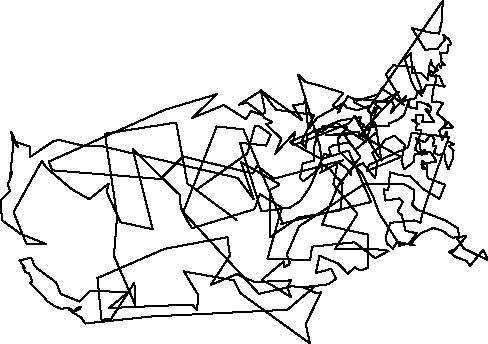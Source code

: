 unitsize(0.001cm);
draw((7810,6053)--(7798,5709));
draw((7798,5709)--(7744,5476));
draw((7744,5476)--(7547,5503));
draw((7547,5503)--(7324,5560));
draw((7324,5560)--(7264,5575));
draw((7264,5575)--(7503,5191));
draw((7503,5191)--(7724,5210));
draw((7724,5210)--(7802,5317));
draw((7802,5317)--(7848,5358));
draw((7848,5358)--(7821,5457));
draw((7821,5457)--(7874,5405));
draw((7874,5405)--(7883,5408));
draw((7883,5408)--(7927,5365));
draw((7927,5365)--(7962,5287));
draw((7962,5287)--(7913,5280));
draw((7913,5280)--(7890,5130));
draw((7890,5130)--(7759,5143));
draw((7759,5143)--(7790,5038));
draw((7790,5038)--(7772,4989));
draw((7772,4989)--(7846,4923));
draw((7846,4923)--(7783,4912));
draw((7783,4912)--(7777,4869));
draw((7777,4869)--(7744,4933));
draw((7744,4933)--(7716,4909));
draw((7716,4909)--(7617,4724));
draw((7617,4724)--(7752,4721));
draw((7752,4721)--(7832,4542));
draw((7832,4542)--(7848,4546));
draw((7848,4546)--(7631,4573));
draw((7631,4573)--(7520,4572));
draw((7520,4572)--(7458,4428));
draw((7458,4428)--(7295,4887));
draw((7295,4887)--(6937,4917));
draw((6937,4917)--(6806,4755));
draw((6806,4755)--(7128,4215));
draw((7128,4215)--(6868,4418));
draw((6868,4418)--(6735,4509));
draw((6735,4509)--(6670,4401));
draw((6670,4401)--(6304,4294));
draw((6304,4294)--(6139,4369));
draw((6139,4369)--(5955,4081));
draw((5955,4081)--(6008,4117));
draw((6008,4117)--(5871,4202));
draw((5871,4202)--(6058,4426));
draw((6058,4426)--(5685,4546));
draw((5685,4546)--(5387,4623));
draw((5387,4623)--(5259,4751));
draw((5259,4751)--(5649,3472));
draw((5649,3472)--(5677,3049));
draw((5677,3049)--(5650,3023));
draw((5650,3023)--(6050,3242));
draw((6050,3242)--(4831,2917));
draw((4831,2917)--(4537,3143));
draw((4537,3143)--(4458,3007));
draw((4458,3007)--(3229,3312));
draw((3229,3312)--(2835,2912));
draw((2835,2912)--(920,3065));
draw((920,3065)--(863,3219));
draw((863,3219)--(2906,4131));
draw((2906,4131)--(3832,4410));
draw((3832,4410)--(3396,3990));
draw((3396,3990)--(3950,4215));
draw((3950,4215)--(4342,3966));
draw((4342,3966)--(4427,4109));
draw((4427,4109)--(4607,4049));
draw((4607,4049)--(4679,4084));
draw((4679,4084)--(4602,4478));
draw((4602,4478)--(4871,4132));
draw((4871,4132)--(5543,4042));
draw((5543,4042)--(5315,3557));
draw((5315,3557)--(6150,3888));
draw((6150,3888)--(6259,4030));
draw((6259,4030)--(6340,3870));
draw((6340,3870)--(6623,3389));
draw((6623,3389)--(6731,3234));
draw((6731,3234)--(6621,3891));
draw((6621,3891)--(6567,3922));
draw((6567,3922)--(6537,3982));
draw((6537,3982)--(6607,4173));
draw((6607,4173)--(6713,4154));
draw((6713,4154)--(6589,4256));
draw((6589,4256)--(6779,4273));
draw((6779,4273)--(6911,4296));
draw((6911,4296)--(6947,4209));
draw((6947,4209)--(6891,4075));
draw((6891,4075)--(7160,4370));
draw((7160,4370)--(7111,4288));
draw((7111,4288)--(7333,4335));
draw((7333,4335)--(7364,4427));
draw((7364,4427)--(7399,4467));
draw((7399,4467)--(7443,4375));
draw((7443,4375)--(7338,4481));
draw((7338,4481)--(7259,4630));
draw((7259,4630)--(7142,5032));
draw((7142,5032)--(7254,5129));
draw((7254,5129)--(7267,4779));
draw((7267,4779)--(7417,4788));
draw((7417,4788)--(7547,4664));
draw((7547,4664)--(7576,4915));
draw((7576,4915)--(7606,5009));
draw((7606,5009)--(7622,4917));
draw((7622,4917)--(7700,4854));
draw((7700,4854)--(7726,4833));
draw((7726,4833)--(7702,4815));
draw((7702,4815)--(7654,4795));
draw((7654,4795)--(7583,4813));
draw((7583,4813)--(7570,4741));
draw((7570,4741)--(7673,4718));
draw((7673,4718)--(7698,4745));
draw((7698,4745)--(7679,4581));
draw((7679,4581)--(7674,4579));
draw((7674,4579)--(7692,4666));
draw((7692,4666)--(7647,4504));
draw((7647,4504)--(7613,4275));
draw((7613,4275)--(7698,4279));
draw((7698,4279)--(7817,4252));
draw((7817,4252)--(7705,4065));
draw((7705,4065)--(7805,3991));
draw((7805,3991)--(7872,3922));
draw((7872,3922)--(7844,3902));
draw((7844,3902)--(7841,3818));
draw((7841,3818)--(7988,3820));
draw((7988,3820)--(7909,3912));
draw((7909,3912)--(7750,3760));
draw((7750,3760)--(7803,3598));
draw((7803,3598)--(7879,3743));
draw((7879,3743)--(7906,3580));
draw((7906,3580)--(8013,3523));
draw((8013,3523)--(7919,3496));
draw((7919,3496)--(8001,3418));
draw((8001,3418)--(7989,3271));
draw((7989,3271)--(7909,3080));
draw((7909,3080)--(7861,3216));
draw((7861,3216)--(7838,3375));
draw((7838,3375)--(7747,3329));
draw((7747,3329)--(7654,3377));
draw((7654,3377)--(7696,3486));
draw((7696,3486)--(7633,3499));
draw((7633,3499)--(7667,3608));
draw((7667,3608)--(7603,3690));
draw((7603,3690)--(7492,3560));
draw((7492,3560)--(7331,3634));
draw((7331,3634)--(7408,3534));
draw((7408,3534)--(7422,3390));
draw((7422,3390)--(7494,3430));
draw((7494,3430)--(7452,3339));
draw((7452,3339)--(7321,3429));
draw((7321,3429)--(7370,3588));
draw((7370,3588)--(7429,3737));
draw((7429,3737)--(7423,3776));
draw((7423,3776)--(7342,3775));
draw((7342,3775)--(7351,3877));
draw((7351,3877)--(7388,3879));
draw((7388,3879)--(7271,3948));
draw((7271,3948)--(7345,3951));
draw((7345,3951)--(7344,4046));
draw((7344,4046)--(7466,4037));
draw((7466,4037)--(7449,3911));
draw((7449,3911)--(7660,3924));
draw((7660,3924)--(7506,4138));
draw((7506,4138)--(7541,4141));
draw((7541,4141)--(7562,4058));
draw((7562,4058)--(7604,4146));
draw((7604,4146)--(7601,4171));
draw((7601,4171)--(7554,4236));
draw((7554,4236)--(7542,4198));
draw((7542,4198)--(7549,4208));
draw((7549,4208)--(7534,4227));
draw((7534,4227)--(7432,4265));
draw((7432,4265)--(7360,4275));
draw((7360,4275)--(7349,4219));
draw((7349,4219)--(7355,4151));
draw((7355,4151)--(7216,4180));
draw((7216,4180)--(7207,4270));
draw((7207,4270)--(7124,4039));
draw((7124,4039)--(7037,3965));
draw((7037,3965)--(6862,3892));
draw((6862,3892)--(6864,3854));
draw((6864,3854)--(6376,3819));
draw((6376,3819)--(6425,3867));
draw((6425,3867)--(6333,3909));
draw((6333,3909)--(6366,4002));
draw((6366,4002)--(5964,3935));
draw((5964,3935)--(5803,3824));
draw((5803,3824)--(6120,3821));
draw((6120,3821)--(5965,3624));
draw((5965,3624)--(5987,3402));
draw((5987,3402)--(6387,3008));
draw((6387,3008)--(6597,2563));
draw((6597,2563)--(6686,2312));
draw((6686,2312)--(7046,1757));
draw((7046,1757)--(7035,1733));
draw((7035,1733)--(7218,1773));
draw((7218,1773)--(7352,1952));
draw((7352,1952)--(7152,2000));
draw((7152,2000)--(7087,2274));
draw((7087,2274)--(7015,2333));
draw((7015,2333)--(7104,2510));
draw((7104,2510)--(7049,2570));
draw((7049,2570)--(6800,2532));
draw((6800,2532)--(6766,2732));
draw((6766,2732)--(6848,2712));
draw((6848,2712)--(6881,3029));
draw((6881,3029)--(7055,2981));
draw((7055,2981)--(7238,2957));
draw((7238,2957)--(7346,2858));
draw((7346,2858)--(7458,2741));
draw((7458,2741)--(7753,2564));
draw((7753,2564)--(7851,2809));
draw((7851,2809)--(7543,2929));
draw((7543,2929)--(7532,3175));
draw((7532,3175)--(7453,3229));
draw((7453,3229)--(7440,3100));
draw((7440,3100)--(7503,3086));
draw((7503,3086)--(7434,3173));
draw((7434,3173)--(7695,3220));
draw((7695,3220)--(7657,3301));
draw((7657,3301)--(7582,3396));
draw((7582,3396)--(7475,3388));
draw((7475,3388)--(7533,3358));
draw((7533,3358)--(7316,3360));
draw((7316,3360)--(7299,3219));
draw((7299,3219)--(7131,3081));
draw((7131,3081)--(7082,3235));
draw((7082,3235)--(7141,3514));
draw((7141,3514)--(6958,3678));
draw((6958,3678)--(6833,3618));
draw((6833,3618)--(6798,3610));
draw((6798,3610)--(6713,3488));
draw((6713,3488)--(6570,3371));
draw((6570,3371)--(6656,3181));
draw((6656,3181)--(6617,2928));
draw((6617,2928)--(6402,3190));
draw((6402,3190)--(6204,3099));
draw((6204,3099)--(6190,2985));
draw((6190,2985)--(6113,3101));
draw((6113,3101)--(5960,3207));
draw((5960,3207)--(5881,2817));
draw((5881,2817)--(6307,2295));
draw((6307,2295)--(6139,2032));
draw((6139,2032)--(5914,1682));
draw((5914,1682)--(6496,1678));
draw((6496,1678)--(6765,1663));
draw((6765,1663)--(6854,1640));
draw((6854,1640)--(6651,1534));
draw((6651,1534)--(6621,1513));
draw((6621,1513)--(6252,1795));
draw((6252,1795)--(5506,1719));
draw((5506,1719)--(5472,1482));
draw((5472,1482)--(4719,1504));
draw((4719,1504)--(4973,2406));
draw((4973,2406)--(4584,2643));
draw((4584,2643)--(4488,2378));
draw((4488,2378)--(3390,2043));
draw((3390,2043)--(3319,2151));
draw((3319,2151)--(3189,2411));
draw((3189,2411)--(3174,2627));
draw((3174,2627)--(2342,3439));
draw((2342,3439)--(2694,2026));
draw((2694,2026)--(2126,2150));
draw((2126,2150)--(1882,2684));
draw((1882,2684)--(1918,2832));
draw((1918,2832)--(1575,2555));
draw((1575,2555)--(1263,2734));
draw((1263,2734)--(806,3123));
draw((806,3123)--(741,3235));
draw((741,3235)--(240,2327));
draw((240,2327)--(464,1773));
draw((464,1773)--(809,1766));
draw((809,1766)--(354,1950));
draw((354,1950)--(36,2185));
draw((36,2185)--(10,2537));
draw((10,2537)--(178,2702));
draw((178,2702)--(141,2814));
draw((141,2814)--(218,3031));
draw((218,3031)--(197,3021));
draw((197,3021)--(174,2901));
draw((174,2901)--(226,3415));
draw((226,3415)--(236,3494));
draw((236,3494)--(199,3743));
draw((199,3743)--(317,3476));
draw((317,3476)--(250,3578));
draw((250,3578)--(536,3481));
draw((536,3481)--(525,3297));
draw((525,3297)--(952,3583));
draw((952,3583)--(1047,3602));
draw((1047,3602)--(1482,3494));
draw((1482,3494)--(1784,3494));
draw((1784,3494)--(4196,2929));
draw((4196,2929)--(4476,2555));
draw((4476,2555)--(4252,3206));
draw((4252,3206)--(4898,2840));
draw((4898,2840)--(4929,2803));
draw((4929,2803)--(4763,2720));
draw((4763,2720)--(4759,1883));
draw((4759,1883)--(5260,2230));
draw((5260,2230)--(6007,2359));
draw((6007,2359)--(6044,2848));
draw((6044,2848)--(5930,2948));
draw((5930,2948)--(5821,3086));
draw((5821,3086)--(5679,3171));
draw((5679,3171)--(5531,3011));
draw((5531,3011)--(5350,2867));
draw((5350,2867)--(5291,2929));
draw((5291,2929)--(5342,3188));
draw((5342,3188)--(5539,3235));
draw((5539,3235)--(5540,3468));
draw((5540,3468)--(5621,3768));
draw((5621,3768)--(5720,3823));
draw((5720,3823)--(5671,3807));
draw((5671,3807)--(5706,3844));
draw((5706,3844)--(5778,3813));
draw((5778,3813)--(5678,3742));
draw((5678,3742)--(5541,3769));
draw((5541,3769)--(5417,3673));
draw((5417,3673)--(5400,3461));
draw((5400,3461)--(5316,3554));
draw((5316,3554)--(5160,3517));
draw((5160,3517)--(5207,3742));
draw((5207,3742)--(4857,3359));
draw((4857,3359)--(4965,3622));
draw((4965,3622)--(4694,3877));
draw((4694,3877)--(4806,3914));
draw((4806,3914)--(4655,3992));
draw((4655,3992)--(4634,4054));
draw((4634,4054)--(4354,4262));
draw((4354,4262)--(4217,4224));
draw((4217,4224)--(4606,4468));
draw((4606,4468)--(5336,3943));
draw((5336,3943)--(5168,4208));
draw((5168,4208)--(5356,4241));
draw((5356,4241)--(5385,4318));
draw((5385,4318)--(5427,3894));
draw((5427,3894)--(5457,3808));
draw((5457,3808)--(5597,3993));
draw((5597,3993)--(6051,4246));
draw((6051,4246)--(6123,4167));
draw((6123,4167)--(6312,4126));
draw((6312,4126)--(6524,4207));
draw((6524,4207)--(6450,4160));
draw((6450,4160)--(6241,4268));
draw((6241,4268)--(6237,4332));
draw((6237,4332)--(6740,4282));
draw((6740,4282)--(7037,4446));
draw((7037,4446)--(6603,3982));
draw((6603,3982)--(6454,3821));
draw((6454,3821)--(6426,3656));
draw((6426,3656)--(6427,3717));
draw((6427,3717)--(6317,3673));
draw((6317,3673)--(6577,3858));
draw((6577,3858)--(6602,3920));
draw((6602,3920)--(6652,3742));
draw((6652,3742)--(6265,3426));
draw((6265,3426)--(6235,3471));
draw((6235,3471)--(6140,3558));
draw((6140,3558)--(5887,3508));
draw((5887,3508)--(5796,3459));
draw((5796,3459)--(5841,3328));
draw((5841,3328)--(5719,3352));
draw((5719,3352)--(5470,2774));
draw((5470,2774)--(5296,2520));
draw((5296,2520)--(5117,2409));
draw((5117,2409)--(4612,2341));
draw((4612,2341)--(4232,3551));
draw((4232,3551)--(4694,3502));
draw((4694,3502)--(4780,3694));
draw((4780,3694)--(4574,3843));
draw((4574,3843)--(4496,3844));
draw((4496,3844)--(4364,3362));
draw((4364,3362)--(3461,2718));
draw((3461,2718)--(4174,2190));
draw((4174,2190)--(3307,2833));
draw((3307,2833)--(3108,3908));
draw((3108,3908)--(1851,3710));
draw((1851,3710)--(2067,2254));
draw((2067,2254)--(2011,1558));
draw((2011,1558)--(2384,695));
draw((2384,695)--(2372,1084));
draw((2372,1084)--(1961,445));
draw((1961,445)--(1790,429));
draw((1790,429)--(1721,1165));
draw((1721,1165)--(2908,1681));
draw((2908,1681)--(4012,1886));
draw((4012,1886)--(4056,1564));
draw((4056,1564)--(3719,1043));
draw((3719,1043)--(4170,1232));
draw((4170,1232)--(4500,1093));
draw((4500,1093)--(5139,1124));
draw((5139,1124)--(5069,998));
draw((5069,998)--(5136,825));
draw((5136,825)--(4805,1033));
draw((4805,1033)--(4619,1132));
draw((4619,1132)--(5005,1458));
draw((5005,1458)--(5010,1351));
draw((5010,1351)--(5068,1390));
draw((5068,1390)--(5098,1394));
draw((5098,1394)--(5114,1430));
draw((5114,1430)--(5060,1577));
draw((5060,1577)--(5277,2078));
draw((5277,2078)--(6422,2820));
draw((6422,2820)--(7125,2823));
draw((7125,2823)--(7309,2717));
draw((7309,2717)--(7304,2550));
draw((7304,2550)--(7267,2466));
draw((7267,2466)--(7351,2376));
draw((7351,2376)--(7856,2181));
draw((7856,2181)--(8080,2039));
draw((8080,2039)--(8101,1876));
draw((8101,1876)--(8063,1860));
draw((8063,1860)--(8080,1835));
draw((8080,1835)--(8184,1685));
draw((8184,1685)--(8605,1479));
draw((8605,1479)--(8594,1510));
draw((8594,1510)--(8525,1664));
draw((8525,1664)--(8292,1383));
draw((8292,1383)--(8228,1471));
draw((8228,1471)--(8038,1535));
draw((8038,1535)--(7926,1627));
draw((7926,1627)--(7985,1657));
draw((7985,1657)--(7973,1606));
draw((7973,1606)--(8098,1746));
draw((8098,1746)--(8229,1905));
draw((8229,1905)--(7989,1876));
draw((7989,1876)--(7905,1921));
draw((7905,1921)--(7822,1992));
draw((7822,1992)--(7643,2048));
draw((7643,2048)--(7416,1953));
draw((7416,1953)--(7240,1762));
draw((7240,1762)--(7314,1739));
draw((7314,1739)--(7004,1805));
draw((7004,1805)--(6932,1683));
draw((6932,1683)--(6826,1774));
draw((6826,1774)--(6803,1886));
draw((6803,1886)--(6885,2138));
draw((6885,2138)--(7315,2181));
draw((7315,2181)--(7418,2139));
draw((7418,2139)--(7448,2291));
draw((7448,2291)--(7715,3086));
draw((7715,3086)--(7922,3655));
draw((7922,3655)--(7262,3725));
draw((7262,3725)--(7199,3469));
draw((7199,3469)--(6518,3165));
draw((6518,3165)--(6468,3050));
draw((6468,3050)--(7076,3302));
draw((7076,3302)--(6365,3679));
draw((6365,3679)--(6327,3745));
draw((6327,3745)--(5751,3681));
draw((5751,3681)--(6207,3700));
draw((6207,3700)--(6069,3695));
draw((6069,3695)--(6360,3301));
draw((6360,3301)--(5963,2789));
draw((5963,2789)--(5681,2109));
draw((5681,2109)--(6493,1931));
draw((6493,1931)--(6494,1347));
draw((6494,1347)--(6379,1302));
draw((6379,1302)--(6378,1314));
draw((6378,1314)--(6359,1298));
draw((6359,1298)--(6258,1354));
draw((6258,1354)--(6136,1243));
draw((6136,1243)--(5964,1421));
draw((5964,1421)--(5637,1558));
draw((5637,1558)--(5571,1255));
draw((5571,1255)--(5840,1325));
draw((5840,1325)--(5930,1151));
draw((5930,1151)--(5788,1053));
draw((5788,1053)--(5344,1003));
draw((5344,1003)--(5596,892));
draw((5596,892)--(5666,914));
draw((5666,914)--(5393,355));
draw((5393,355)--(5469,10));
draw((5469,10)--(4244,896));
draw((4244,896)--(4125,1125));
draw((4125,1125)--(3245,1281));
draw((3245,1281)--(3499,863));
draw((3499,863)--(3477,599));
draw((3477,599)--(3390,698));
draw((3390,698)--(1926,636));
draw((1926,636)--(2260,913));
draw((2260,913)--(1595,942));
draw((1595,942)--(1406,750));
draw((1406,750)--(1072,883));
draw((1072,883)--(993,1084));
draw((993,1084)--(893,1161));
draw((893,1161)--(659,1331));
draw((659,1331)--(602,1395));
draw((602,1395)--(552,1526));
draw((552,1526)--(345,1476));
draw((345,1476)--(437,1344));
draw((437,1344)--(413,1338));
draw((413,1338)--(450,1274));
draw((450,1274)--(489,1254));
draw((489,1254)--(478,1256));
draw((478,1256)--(513,1247));
draw((513,1247)--(572,1108));
draw((572,1108)--(527,1077));
draw((527,1077)--(783,825));
draw((783,825)--(834,757));
draw((834,757)--(982,659));
draw((982,659)--(1082,625));
draw((1082,625)--(1213,633));
draw((1213,633)--(1212,603));
draw((1212,603)--(1254,617));
draw((1254,617)--(1249,600));
draw((1249,600)--(1322,580));
draw((1322,580)--(1415,628));
draw((1415,628)--(1422,658));
draw((1422,658)--(1361,637));
draw((1361,637)--(1276,559));
draw((1276,559)--(1253,580));
draw((1253,580)--(1443,459));
draw((1443,459)--(1503,362));
draw((1503,362)--(2647,485));
draw((2647,485)--(5070,605));
draw((5070,605)--(5532,998));
draw((5532,998)--(5140,1018));
draw((5140,1018)--(4569,886));
draw((4569,886)--(3233,2329));
draw((3233,2329)--(3824,3838));
draw((3824,3838)--(4293,3788));
draw((4293,3788)--(4996,2115));
draw((4996,2115)--(4959,2123));
draw((4959,2123)--(6547,2506));
draw((6547,2506)--(6148,3413));
draw((6148,3413)--(5697,3269));
draw((5697,3269)--(5619,3291));
draw((5619,3291)--(5111,3569));
draw((5111,3569)--(5926,3912));
draw((5926,3912)--(6453,3567));
draw((6453,3567)--(6660,4193));
draw((6660,4193)--(6557,4047));
draw((6557,4047)--(6488,4128));
draw((6488,4128)--(7810,6053));
